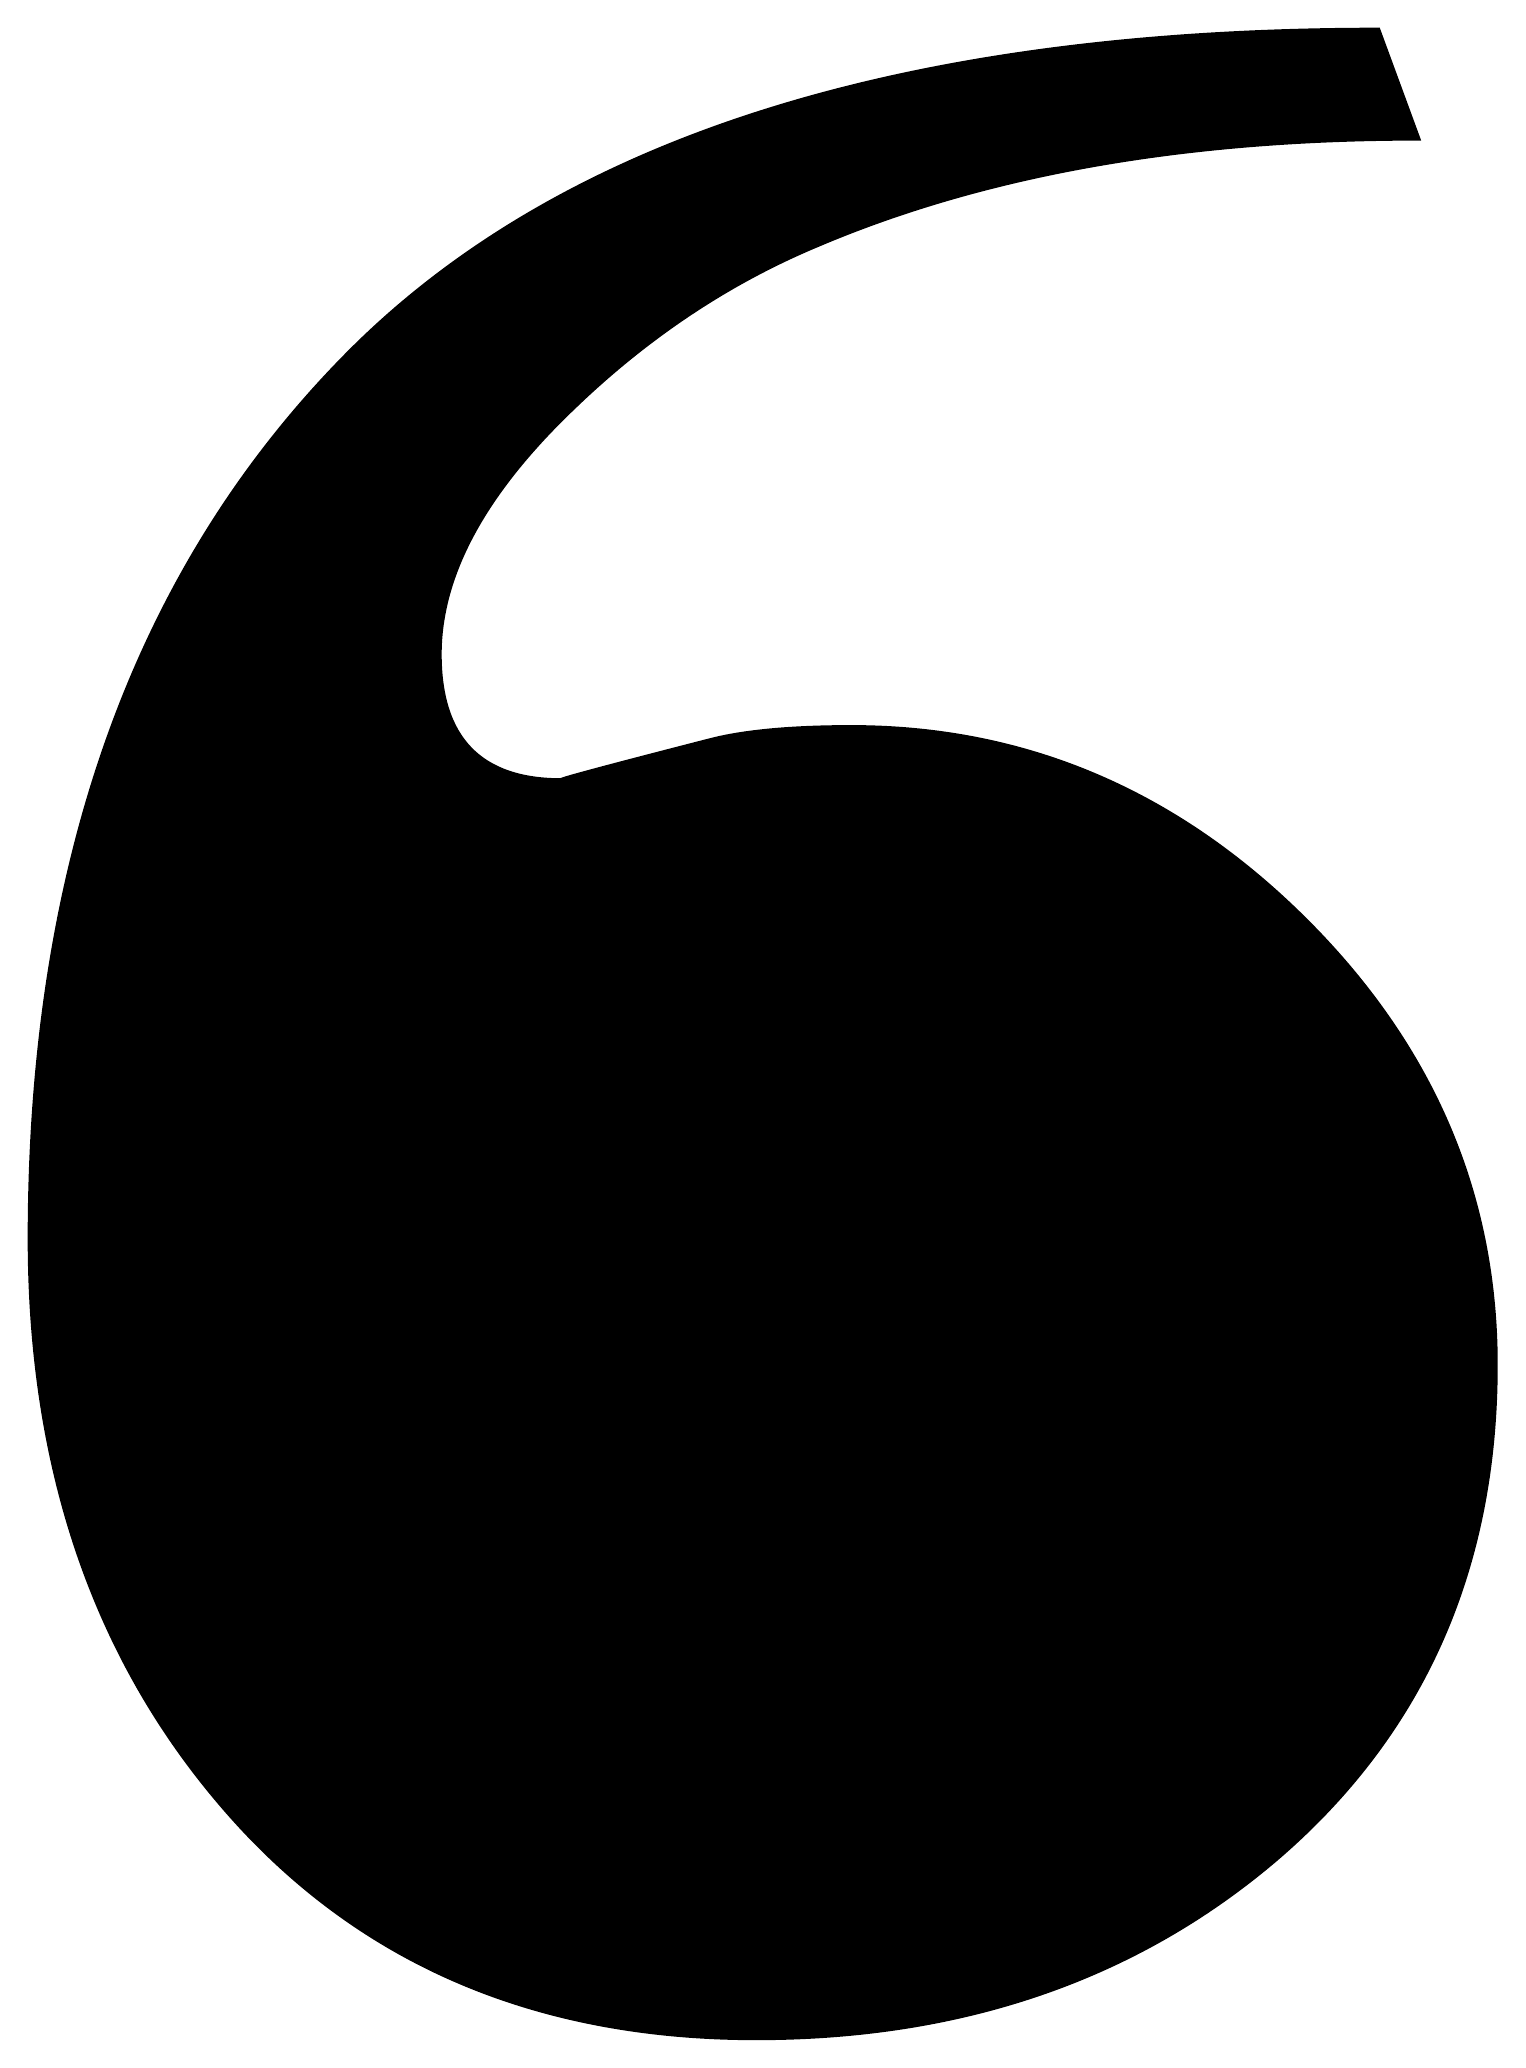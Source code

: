 


\begin{tikzpicture}[y=0.80pt, x=0.80pt, yscale=-1.0, xscale=1.0, inner sep=0pt, outer sep=0pt]
\begin{scope}[shift={(100.0,2114.0)},nonzero rule]
  \path[draw=.,fill=.,line width=1.600pt] (762.0,-841.0) .. controls
    (762.0,-749.0) and (729.0,-674.667) .. (663.0,-618.0) ..
    controls (599.667,-564.0) and (521.333,-537.0) .. (428.0,-537.0)
    .. controls (326.667,-537.0) and (246.0,-572.333) ..
    (186.0,-643.0) .. controls (128.667,-710.333) and (100.0,-795.333)
    .. (100.0,-898.0) .. controls (100.0,-1068.0) and
    (148.0,-1201.333) .. (244.0,-1298.0) .. controls
    (340.667,-1395.333) and (495.667,-1444.0) .. (709.0,-1444.0) --
    (727.0,-1395.0) .. controls (621.667,-1395.0) and
    (531.333,-1379.0) .. (456.0,-1347.0) .. controls
    (416.0,-1330.333) and (379.333,-1306.0) .. (346.0,-1274.0) ..
    controls (305.333,-1235.333) and (285.0,-1198.0) ..
    (285.0,-1162.0) .. controls (285.0,-1124.0) and
    (303.333,-1105.0) .. (340.0,-1105.0) .. controls
    (338.0,-1105.0) and (360.333,-1111.0) .. (407.0,-1123.0) ..
    controls (422.333,-1127.0) and (443.667,-1129.0) ..
    (471.0,-1129.0) .. controls (549.0,-1129.0) and
    (617.0,-1100.333) .. (675.0,-1043.0) .. controls
    (733.0,-985.667) and (762.0,-918.333) .. (762.0,-841.0) --
    cycle;
\end{scope}

\end{tikzpicture}

